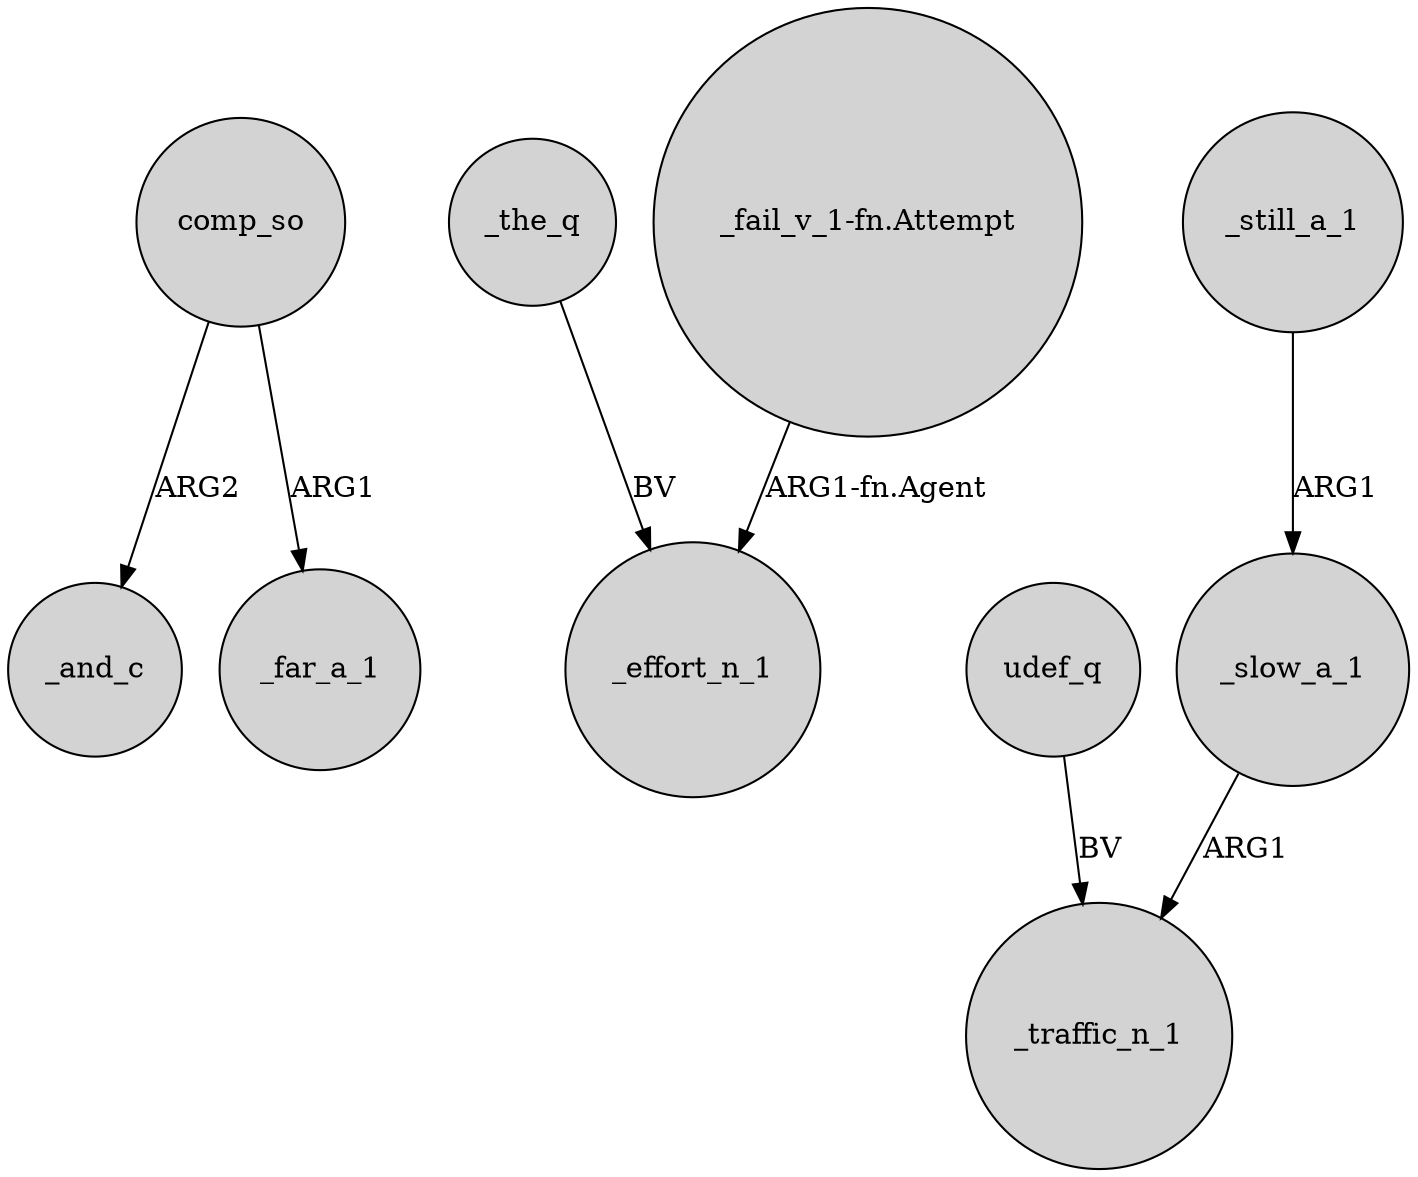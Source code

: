 digraph {
	node [shape=circle style=filled]
	comp_so -> _and_c [label=ARG2]
	_the_q -> _effort_n_1 [label=BV]
	udef_q -> _traffic_n_1 [label=BV]
	_still_a_1 -> _slow_a_1 [label=ARG1]
	comp_so -> _far_a_1 [label=ARG1]
	"_fail_v_1-fn.Attempt" -> _effort_n_1 [label="ARG1-fn.Agent"]
	_slow_a_1 -> _traffic_n_1 [label=ARG1]
}
